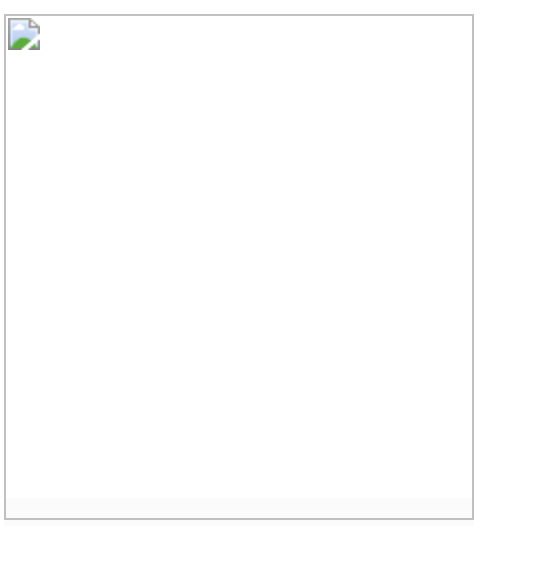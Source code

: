 <mxfile version="21.2.3" type="github">
  <diagram name="Page-1" id="td61SjowARS5I_x00fJ6">
    <mxGraphModel dx="954" dy="528" grid="1" gridSize="10" guides="1" tooltips="1" connect="1" arrows="1" fold="1" page="1" pageScale="1" pageWidth="850" pageHeight="1100" math="0" shadow="0">
      <root>
        <mxCell id="0" />
        <mxCell id="1" parent="0" />
        <mxCell id="5Yfew3lBF6zwjefDzjfp-2" value="&lt;meta charset=&quot;utf-8&quot;&gt;&lt;b style=&quot;border-color: var(--border-color); color: rgb(0, 0, 0); font-family: Helvetica; font-size: 12px; font-style: normal; font-variant-ligatures: normal; font-variant-caps: normal; letter-spacing: normal; orphans: 2; text-align: left; text-indent: 0px; text-transform: none; widows: 2; word-spacing: 0px; -webkit-text-stroke-width: 0px; background-color: rgb(251, 251, 251); text-decoration-thickness: initial; text-decoration-style: initial; text-decoration-color: initial; font-weight: normal;&quot; id=&quot;docs-internal-guid-63824b85-7fff-b9de-49ca-80b747896b9b&quot;&gt;&lt;img style=&quot;border-color: var(--border-color);&quot; src=&quot;https://lh4.googleusercontent.com/QfLWO22_Tg9_bNs5C5QYXcAJm0rscJK0DstQAhR9cSlrAhOVhg6IdzpuWwW9xF_tqJeS4VtdGrfvFTwEs2R8O_tdsJXoUmFy7yV35c-d5KEc0ohglwKSW-3_tpLirZY6M5jrW1SITPXOL6e4w0SlqGJ-Bg=s2048&quot; height=&quot;253px;&quot; width=&quot;235px;&quot;&gt;&lt;/b&gt;" style="text;whiteSpace=wrap;html=1;flipH=0;flipV=0;direction=east;fillColor=default;gradientColor=none;strokeColor=none;sketch=1;curveFitting=1;jiggle=2;rounded=0;container=0;" parent="1" vertex="1">
          <mxGeometry x="70" y="300" width="270" height="280" as="geometry" />
        </mxCell>
      </root>
    </mxGraphModel>
  </diagram>
</mxfile>
